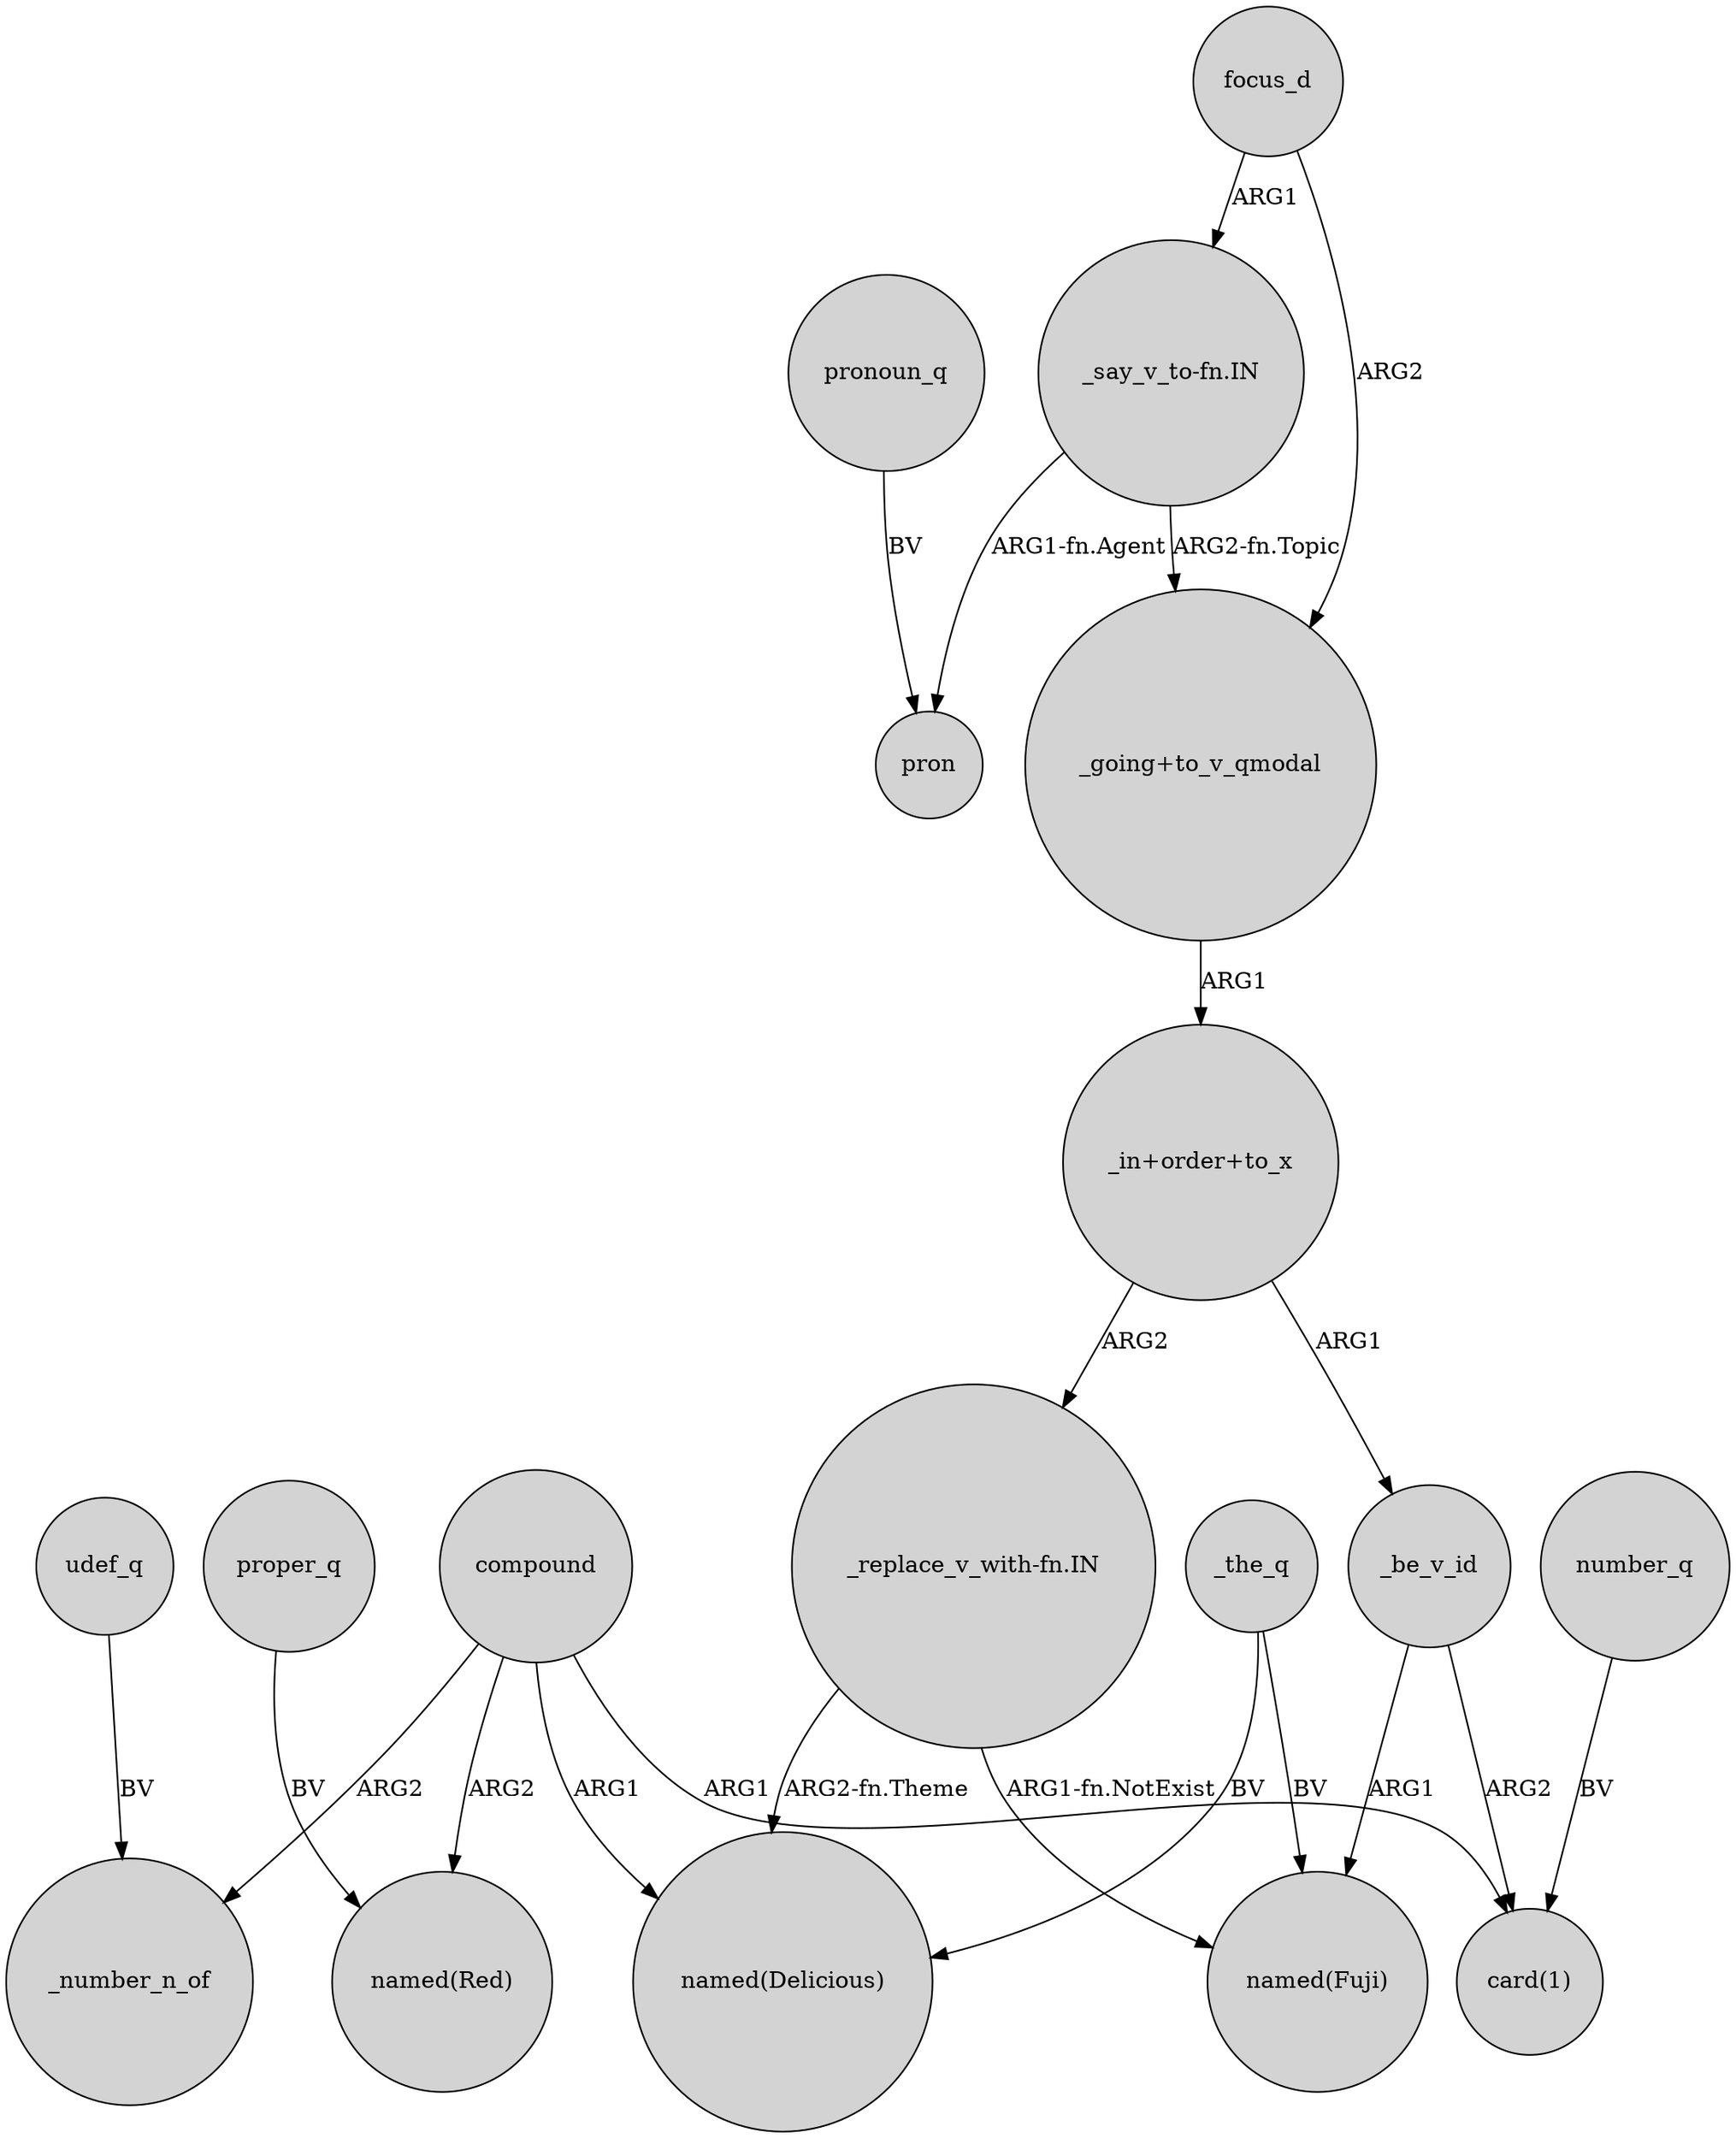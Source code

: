 digraph {
	node [shape=circle style=filled]
	_be_v_id -> "card(1)" [label=ARG2]
	udef_q -> _number_n_of [label=BV]
	"_replace_v_with-fn.IN" -> "named(Fuji)" [label="ARG1-fn.NotExist"]
	_the_q -> "named(Fuji)" [label=BV]
	"_in+order+to_x" -> _be_v_id [label=ARG1]
	"_say_v_to-fn.IN" -> "_going+to_v_qmodal" [label="ARG2-fn.Topic"]
	"_in+order+to_x" -> "_replace_v_with-fn.IN" [label=ARG2]
	_be_v_id -> "named(Fuji)" [label=ARG1]
	pronoun_q -> pron [label=BV]
	_the_q -> "named(Delicious)" [label=BV]
	compound -> "named(Delicious)" [label=ARG1]
	"_replace_v_with-fn.IN" -> "named(Delicious)" [label="ARG2-fn.Theme"]
	number_q -> "card(1)" [label=BV]
	"_say_v_to-fn.IN" -> pron [label="ARG1-fn.Agent"]
	compound -> "card(1)" [label=ARG1]
	proper_q -> "named(Red)" [label=BV]
	compound -> "named(Red)" [label=ARG2]
	"_going+to_v_qmodal" -> "_in+order+to_x" [label=ARG1]
	compound -> _number_n_of [label=ARG2]
	focus_d -> "_going+to_v_qmodal" [label=ARG2]
	focus_d -> "_say_v_to-fn.IN" [label=ARG1]
}
